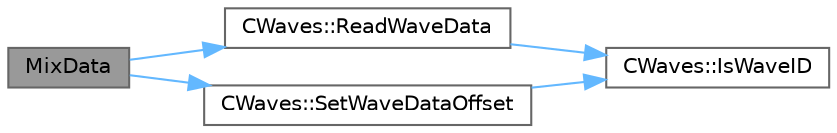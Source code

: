 digraph "MixData"
{
 // LATEX_PDF_SIZE
  bgcolor="transparent";
  edge [fontname=Helvetica,fontsize=10,labelfontname=Helvetica,labelfontsize=10];
  node [fontname=Helvetica,fontsize=10,shape=box,height=0.2,width=0.4];
  rankdir="LR";
  Node1 [id="Node000001",label="MixData",height=0.2,width=0.4,color="gray40", fillcolor="grey60", style="filled", fontcolor="black",tooltip=" "];
  Node1 -> Node2 [id="edge1_Node000001_Node000002",color="steelblue1",style="solid",tooltip=" "];
  Node2 [id="Node000002",label="CWaves::ReadWaveData",height=0.2,width=0.4,color="grey40", fillcolor="white", style="filled",URL="$class_c_waves.html#aee9f92e9d35e6155fd383a34a95b480a",tooltip=" "];
  Node2 -> Node3 [id="edge2_Node000002_Node000003",color="steelblue1",style="solid",tooltip=" "];
  Node3 [id="Node000003",label="CWaves::IsWaveID",height=0.2,width=0.4,color="grey40", fillcolor="white", style="filled",URL="$class_c_waves.html#ade2c151bd6dd0113bbd5e48a0034fa5d",tooltip=" "];
  Node1 -> Node4 [id="edge3_Node000001_Node000004",color="steelblue1",style="solid",tooltip=" "];
  Node4 [id="Node000004",label="CWaves::SetWaveDataOffset",height=0.2,width=0.4,color="grey40", fillcolor="white", style="filled",URL="$class_c_waves.html#ae810545259a7ac689906019892cb8b7f",tooltip=" "];
  Node4 -> Node3 [id="edge4_Node000004_Node000003",color="steelblue1",style="solid",tooltip=" "];
}
